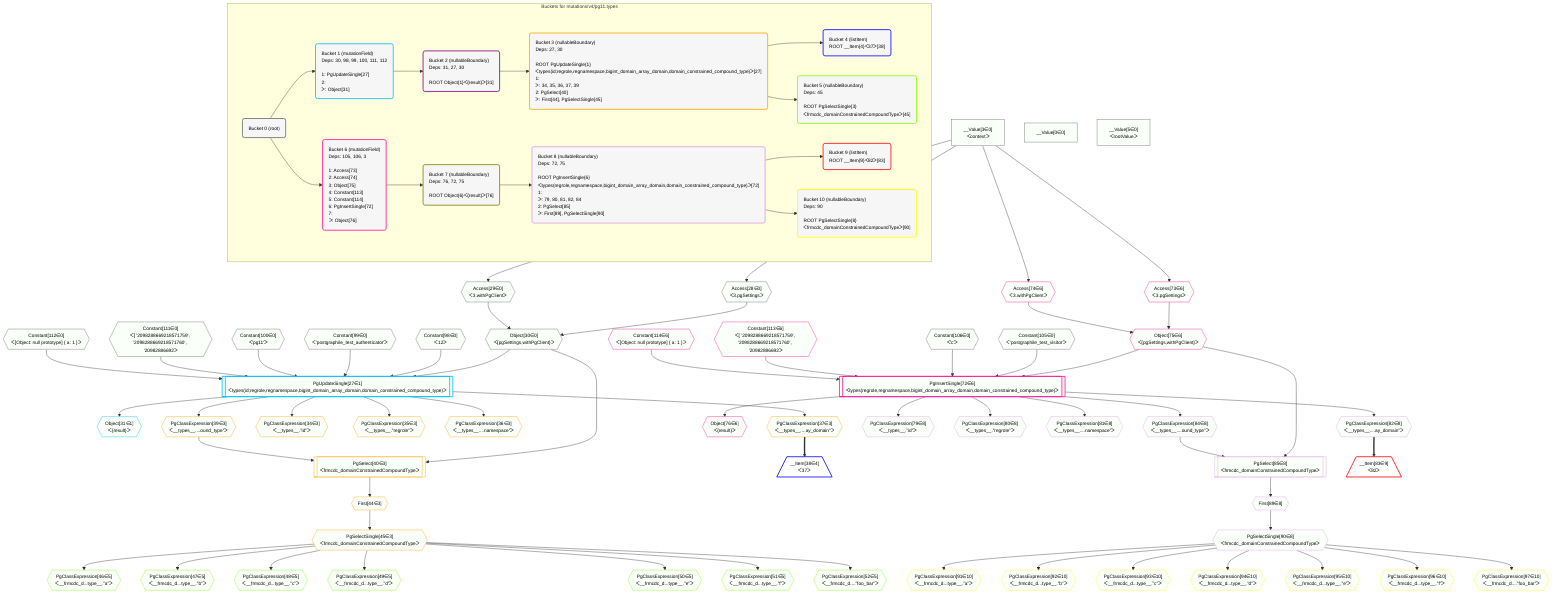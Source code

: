 %%{init: {'themeVariables': { 'fontSize': '12px'}}}%%
graph TD
    classDef path fill:#eee,stroke:#000,color:#000
    classDef plan fill:#fff,stroke-width:1px,color:#000
    classDef itemplan fill:#fff,stroke-width:2px,color:#000
    classDef unbatchedplan fill:#dff,stroke-width:1px,color:#000
    classDef sideeffectplan fill:#fcc,stroke-width:2px,color:#000
    classDef bucket fill:#f6f6f6,color:#000,stroke-width:2px,text-align:left


    %% plan dependencies
    Object30{{"Object[30∈0]<br />ᐸ{pgSettings,withPgClient}ᐳ"}}:::plan
    Access28{{"Access[28∈0]<br />ᐸ3.pgSettingsᐳ"}}:::plan
    Access29{{"Access[29∈0]<br />ᐸ3.withPgClientᐳ"}}:::plan
    Access28 & Access29 --> Object30
    __Value3["__Value[3∈0]<br />ᐸcontextᐳ"]:::plan
    __Value3 --> Access28
    __Value3 --> Access29
    __Value0["__Value[0∈0]"]:::plan
    __Value5["__Value[5∈0]<br />ᐸrootValueᐳ"]:::plan
    Constant98{{"Constant[98∈0]<br />ᐸ12ᐳ"}}:::plan
    Constant99{{"Constant[99∈0]<br />ᐸ'postgraphile_test_authenticator'ᐳ"}}:::plan
    Constant100{{"Constant[100∈0]<br />ᐸ'pg11'ᐳ"}}:::plan
    Constant105{{"Constant[105∈0]<br />ᐸ'postgraphile_test_visitor'ᐳ"}}:::plan
    Constant106{{"Constant[106∈0]<br />ᐸ'c'ᐳ"}}:::plan
    Constant111{{"Constant[111∈0]<br />ᐸ[ '2098288669218571759', '2098288669218571760', '20982886692ᐳ"}}:::plan
    Constant112{{"Constant[112∈0]<br />ᐸ[Object: null prototype] { a: 1 }ᐳ"}}:::plan
    PgUpdateSingle27[["PgUpdateSingle[27∈1]<br />ᐸtypes(id;regrole,regnamespace,bigint_domain_array_domain,domain_constrained_compound_type)ᐳ"]]:::sideeffectplan
    Object30 & Constant98 & Constant99 & Constant100 & Constant111 & Constant112 --> PgUpdateSingle27
    Object31{{"Object[31∈1]<br />ᐸ{result}ᐳ"}}:::plan
    PgUpdateSingle27 --> Object31
    PgSelect40[["PgSelect[40∈3]<br />ᐸfrmcdc_domainConstrainedCompoundTypeᐳ"]]:::plan
    PgClassExpression39{{"PgClassExpression[39∈3]<br />ᐸ__types__....ound_type”ᐳ"}}:::plan
    Object30 & PgClassExpression39 --> PgSelect40
    PgClassExpression34{{"PgClassExpression[34∈3]<br />ᐸ__types__.”id”ᐳ"}}:::plan
    PgUpdateSingle27 --> PgClassExpression34
    PgClassExpression35{{"PgClassExpression[35∈3]<br />ᐸ__types__.”regrole”ᐳ"}}:::plan
    PgUpdateSingle27 --> PgClassExpression35
    PgClassExpression36{{"PgClassExpression[36∈3]<br />ᐸ__types__....namespace”ᐳ"}}:::plan
    PgUpdateSingle27 --> PgClassExpression36
    PgClassExpression37{{"PgClassExpression[37∈3]<br />ᐸ__types__....ay_domain”ᐳ"}}:::plan
    PgUpdateSingle27 --> PgClassExpression37
    PgUpdateSingle27 --> PgClassExpression39
    First44{{"First[44∈3]"}}:::plan
    PgSelect40 --> First44
    PgSelectSingle45{{"PgSelectSingle[45∈3]<br />ᐸfrmcdc_domainConstrainedCompoundTypeᐳ"}}:::plan
    First44 --> PgSelectSingle45
    __Item38[/"__Item[38∈4]<br />ᐸ37ᐳ"\]:::itemplan
    PgClassExpression37 ==> __Item38
    PgClassExpression46{{"PgClassExpression[46∈5]<br />ᐸ__frmcdc_d...type__.”a”ᐳ"}}:::plan
    PgSelectSingle45 --> PgClassExpression46
    PgClassExpression47{{"PgClassExpression[47∈5]<br />ᐸ__frmcdc_d...type__.”b”ᐳ"}}:::plan
    PgSelectSingle45 --> PgClassExpression47
    PgClassExpression48{{"PgClassExpression[48∈5]<br />ᐸ__frmcdc_d...type__.”c”ᐳ"}}:::plan
    PgSelectSingle45 --> PgClassExpression48
    PgClassExpression49{{"PgClassExpression[49∈5]<br />ᐸ__frmcdc_d...type__.”d”ᐳ"}}:::plan
    PgSelectSingle45 --> PgClassExpression49
    PgClassExpression50{{"PgClassExpression[50∈5]<br />ᐸ__frmcdc_d...type__.”e”ᐳ"}}:::plan
    PgSelectSingle45 --> PgClassExpression50
    PgClassExpression51{{"PgClassExpression[51∈5]<br />ᐸ__frmcdc_d...type__.”f”ᐳ"}}:::plan
    PgSelectSingle45 --> PgClassExpression51
    PgClassExpression52{{"PgClassExpression[52∈5]<br />ᐸ__frmcdc_d....”foo_bar”ᐳ"}}:::plan
    PgSelectSingle45 --> PgClassExpression52
    PgInsertSingle72[["PgInsertSingle[72∈6]<br />ᐸtypes(regrole,regnamespace,bigint_domain_array_domain,domain_constrained_compound_type)ᐳ"]]:::sideeffectplan
    Object75{{"Object[75∈6]<br />ᐸ{pgSettings,withPgClient}ᐳ"}}:::plan
    Constant113{{"Constant[113∈6]<br />ᐸ[ '2098288669218571759', '2098288669218571760', '20982886692ᐳ"}}:::plan
    Constant114{{"Constant[114∈6]<br />ᐸ[Object: null prototype] { a: 1 }ᐳ"}}:::plan
    Object75 & Constant105 & Constant106 & Constant113 & Constant114 --> PgInsertSingle72
    Access73{{"Access[73∈6]<br />ᐸ3.pgSettingsᐳ"}}:::plan
    Access74{{"Access[74∈6]<br />ᐸ3.withPgClientᐳ"}}:::plan
    Access73 & Access74 --> Object75
    __Value3 --> Access73
    __Value3 --> Access74
    Object76{{"Object[76∈6]<br />ᐸ{result}ᐳ"}}:::plan
    PgInsertSingle72 --> Object76
    PgSelect85[["PgSelect[85∈8]<br />ᐸfrmcdc_domainConstrainedCompoundTypeᐳ"]]:::plan
    PgClassExpression84{{"PgClassExpression[84∈8]<br />ᐸ__types__....ound_type”ᐳ"}}:::plan
    Object75 & PgClassExpression84 --> PgSelect85
    PgClassExpression79{{"PgClassExpression[79∈8]<br />ᐸ__types__.”id”ᐳ"}}:::plan
    PgInsertSingle72 --> PgClassExpression79
    PgClassExpression80{{"PgClassExpression[80∈8]<br />ᐸ__types__.”regrole”ᐳ"}}:::plan
    PgInsertSingle72 --> PgClassExpression80
    PgClassExpression81{{"PgClassExpression[81∈8]<br />ᐸ__types__....namespace”ᐳ"}}:::plan
    PgInsertSingle72 --> PgClassExpression81
    PgClassExpression82{{"PgClassExpression[82∈8]<br />ᐸ__types__....ay_domain”ᐳ"}}:::plan
    PgInsertSingle72 --> PgClassExpression82
    PgInsertSingle72 --> PgClassExpression84
    First89{{"First[89∈8]"}}:::plan
    PgSelect85 --> First89
    PgSelectSingle90{{"PgSelectSingle[90∈8]<br />ᐸfrmcdc_domainConstrainedCompoundTypeᐳ"}}:::plan
    First89 --> PgSelectSingle90
    __Item83[/"__Item[83∈9]<br />ᐸ82ᐳ"\]:::itemplan
    PgClassExpression82 ==> __Item83
    PgClassExpression91{{"PgClassExpression[91∈10]<br />ᐸ__frmcdc_d...type__.”a”ᐳ"}}:::plan
    PgSelectSingle90 --> PgClassExpression91
    PgClassExpression92{{"PgClassExpression[92∈10]<br />ᐸ__frmcdc_d...type__.”b”ᐳ"}}:::plan
    PgSelectSingle90 --> PgClassExpression92
    PgClassExpression93{{"PgClassExpression[93∈10]<br />ᐸ__frmcdc_d...type__.”c”ᐳ"}}:::plan
    PgSelectSingle90 --> PgClassExpression93
    PgClassExpression94{{"PgClassExpression[94∈10]<br />ᐸ__frmcdc_d...type__.”d”ᐳ"}}:::plan
    PgSelectSingle90 --> PgClassExpression94
    PgClassExpression95{{"PgClassExpression[95∈10]<br />ᐸ__frmcdc_d...type__.”e”ᐳ"}}:::plan
    PgSelectSingle90 --> PgClassExpression95
    PgClassExpression96{{"PgClassExpression[96∈10]<br />ᐸ__frmcdc_d...type__.”f”ᐳ"}}:::plan
    PgSelectSingle90 --> PgClassExpression96
    PgClassExpression97{{"PgClassExpression[97∈10]<br />ᐸ__frmcdc_d....”foo_bar”ᐳ"}}:::plan
    PgSelectSingle90 --> PgClassExpression97

    %% define steps

    subgraph "Buckets for mutations/v4/pg11.types"
    Bucket0("Bucket 0 (root)"):::bucket
    classDef bucket0 stroke:#696969
    class Bucket0,__Value0,__Value3,__Value5,Access28,Access29,Object30,Constant98,Constant99,Constant100,Constant105,Constant106,Constant111,Constant112 bucket0
    Bucket1("Bucket 1 (mutationField)<br />Deps: 30, 98, 99, 100, 111, 112<br /><br />1: PgUpdateSingle[27]<br />2: <br />ᐳ: Object[31]"):::bucket
    classDef bucket1 stroke:#00bfff
    class Bucket1,PgUpdateSingle27,Object31 bucket1
    Bucket2("Bucket 2 (nullableBoundary)<br />Deps: 31, 27, 30<br /><br />ROOT Object{1}ᐸ{result}ᐳ[31]"):::bucket
    classDef bucket2 stroke:#7f007f
    class Bucket2 bucket2
    Bucket3("Bucket 3 (nullableBoundary)<br />Deps: 27, 30<br /><br />ROOT PgUpdateSingle{1}ᐸtypes(id;regrole,regnamespace,bigint_domain_array_domain,domain_constrained_compound_type)ᐳ[27]<br />1: <br />ᐳ: 34, 35, 36, 37, 39<br />2: PgSelect[40]<br />ᐳ: First[44], PgSelectSingle[45]"):::bucket
    classDef bucket3 stroke:#ffa500
    class Bucket3,PgClassExpression34,PgClassExpression35,PgClassExpression36,PgClassExpression37,PgClassExpression39,PgSelect40,First44,PgSelectSingle45 bucket3
    Bucket4("Bucket 4 (listItem)<br />ROOT __Item{4}ᐸ37ᐳ[38]"):::bucket
    classDef bucket4 stroke:#0000ff
    class Bucket4,__Item38 bucket4
    Bucket5("Bucket 5 (nullableBoundary)<br />Deps: 45<br /><br />ROOT PgSelectSingle{3}ᐸfrmcdc_domainConstrainedCompoundTypeᐳ[45]"):::bucket
    classDef bucket5 stroke:#7fff00
    class Bucket5,PgClassExpression46,PgClassExpression47,PgClassExpression48,PgClassExpression49,PgClassExpression50,PgClassExpression51,PgClassExpression52 bucket5
    Bucket6("Bucket 6 (mutationField)<br />Deps: 105, 106, 3<br /><br />1: Access[73]<br />2: Access[74]<br />3: Object[75]<br />4: Constant[113]<br />5: Constant[114]<br />6: PgInsertSingle[72]<br />7: <br />ᐳ: Object[76]"):::bucket
    classDef bucket6 stroke:#ff1493
    class Bucket6,PgInsertSingle72,Access73,Access74,Object75,Object76,Constant113,Constant114 bucket6
    Bucket7("Bucket 7 (nullableBoundary)<br />Deps: 76, 72, 75<br /><br />ROOT Object{6}ᐸ{result}ᐳ[76]"):::bucket
    classDef bucket7 stroke:#808000
    class Bucket7 bucket7
    Bucket8("Bucket 8 (nullableBoundary)<br />Deps: 72, 75<br /><br />ROOT PgInsertSingle{6}ᐸtypes(regrole,regnamespace,bigint_domain_array_domain,domain_constrained_compound_type)ᐳ[72]<br />1: <br />ᐳ: 79, 80, 81, 82, 84<br />2: PgSelect[85]<br />ᐳ: First[89], PgSelectSingle[90]"):::bucket
    classDef bucket8 stroke:#dda0dd
    class Bucket8,PgClassExpression79,PgClassExpression80,PgClassExpression81,PgClassExpression82,PgClassExpression84,PgSelect85,First89,PgSelectSingle90 bucket8
    Bucket9("Bucket 9 (listItem)<br />ROOT __Item{9}ᐸ82ᐳ[83]"):::bucket
    classDef bucket9 stroke:#ff0000
    class Bucket9,__Item83 bucket9
    Bucket10("Bucket 10 (nullableBoundary)<br />Deps: 90<br /><br />ROOT PgSelectSingle{8}ᐸfrmcdc_domainConstrainedCompoundTypeᐳ[90]"):::bucket
    classDef bucket10 stroke:#ffff00
    class Bucket10,PgClassExpression91,PgClassExpression92,PgClassExpression93,PgClassExpression94,PgClassExpression95,PgClassExpression96,PgClassExpression97 bucket10
    Bucket0 --> Bucket1 & Bucket6
    Bucket1 --> Bucket2
    Bucket2 --> Bucket3
    Bucket3 --> Bucket4 & Bucket5
    Bucket6 --> Bucket7
    Bucket7 --> Bucket8
    Bucket8 --> Bucket9 & Bucket10
    classDef unary fill:#fafffa,borderWidth:8px
    class Object30,Access28,Access29,__Value0,__Value3,__Value5,Constant98,Constant99,Constant100,Constant105,Constant106,Constant111,Constant112,PgUpdateSingle27,Object31,PgSelect40,PgClassExpression34,PgClassExpression35,PgClassExpression36,PgClassExpression37,PgClassExpression39,First44,PgSelectSingle45,PgClassExpression46,PgClassExpression47,PgClassExpression48,PgClassExpression49,PgClassExpression50,PgClassExpression51,PgClassExpression52,PgInsertSingle72,Object75,Access73,Access74,Object76,Constant113,Constant114,PgSelect85,PgClassExpression79,PgClassExpression80,PgClassExpression81,PgClassExpression82,PgClassExpression84,First89,PgSelectSingle90,PgClassExpression91,PgClassExpression92,PgClassExpression93,PgClassExpression94,PgClassExpression95,PgClassExpression96,PgClassExpression97 unary
    end